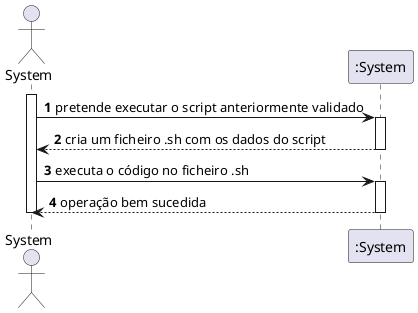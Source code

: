 @startuml
autonumber
actor "System" as USR

activate USR
USR -> ":System" : pretende executar o script anteriormente validado
activate ":System"
":System" --> USR : cria um ficheiro .sh com os dados do script
deactivate ":System"

USR -> ":System" : executa o código no ficheiro .sh
activate ":System"
":System" --> USR : operação bem sucedida
deactivate ":System"

deactivate USR
@enduml
